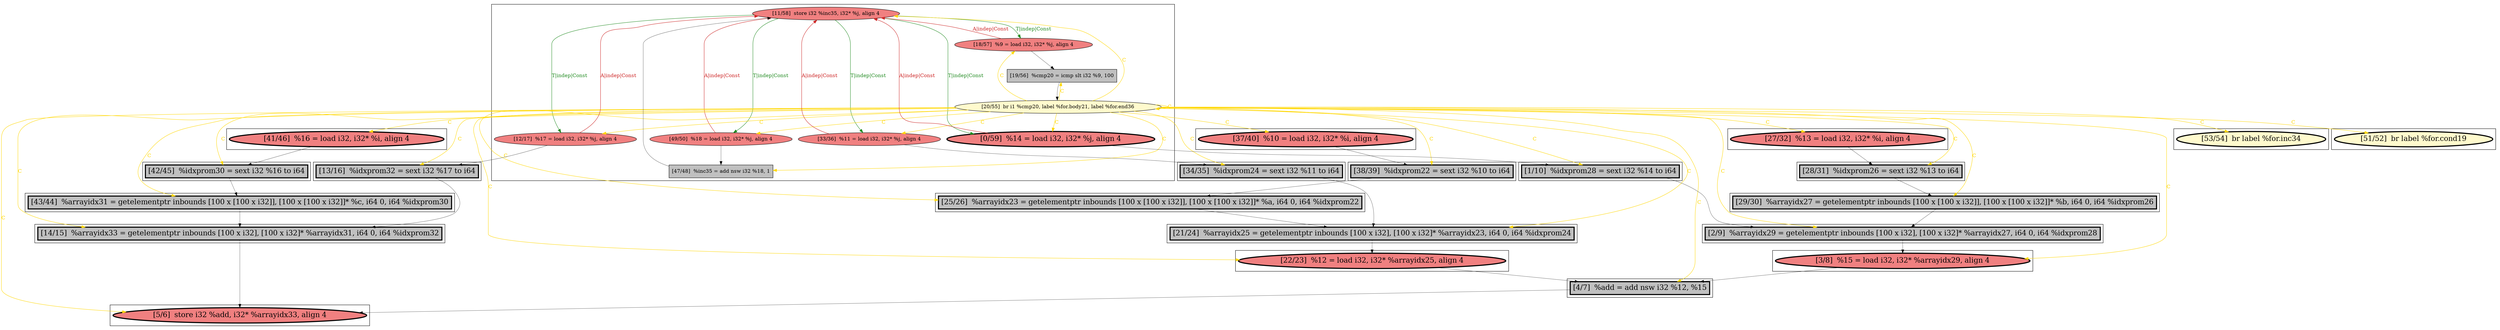 
digraph G {



node1660->node1664 [style=solid,color=forestgreen,label="T|indep|Const",penwidth=1.0,fontcolor=forestgreen ]
node1664->node1660 [style=solid,color=firebrick3,label="A|indep|Const",penwidth=1.0,fontcolor=firebrick3 ]
node1665->node1667 [style=solid,color=gold,label="C",penwidth=1.0,fontcolor=gold ]
node1656->node1649 [style=solid,color=black,label="",penwidth=0.5,fontcolor=black ]
node1660->node1657 [style=solid,color=forestgreen,label="T|indep|Const",penwidth=1.0,fontcolor=forestgreen ]
node1672->node1650 [style=solid,color=black,label="",penwidth=0.5,fontcolor=black ]
node1664->node1658 [style=solid,color=black,label="",penwidth=0.5,fontcolor=black ]
node1665->node1671 [style=solid,color=gold,label="C",penwidth=1.0,fontcolor=gold ]
node1665->node1664 [style=solid,color=gold,label="C",penwidth=1.0,fontcolor=gold ]
node1665->node1672 [style=solid,color=gold,label="C",penwidth=1.0,fontcolor=gold ]
node1669->node1667 [style=solid,color=black,label="",penwidth=0.5,fontcolor=black ]
node1671->node1655 [style=solid,color=black,label="",penwidth=0.5,fontcolor=black ]
node1665->node1665 [style=solid,color=gold,label="C",penwidth=1.0,fontcolor=gold ]
node1663->node1648 [style=solid,color=black,label="",penwidth=0.5,fontcolor=black ]
node1662->node1661 [style=solid,color=black,label="",penwidth=0.5,fontcolor=black ]
node1665->node1647 [style=solid,color=gold,label="C",penwidth=1.0,fontcolor=gold ]
node1649->node1645 [style=solid,color=black,label="",penwidth=0.5,fontcolor=black ]
node1655->node1673 [style=solid,color=black,label="",penwidth=0.5,fontcolor=black ]
node1657->node1651 [style=solid,color=black,label="",penwidth=0.5,fontcolor=black ]
node1646->node1645 [style=solid,color=black,label="",penwidth=0.5,fontcolor=black ]
node1660->node1663 [style=solid,color=forestgreen,label="T|indep|Const",penwidth=1.0,fontcolor=forestgreen ]
node1673->node1653 [style=solid,color=black,label="",penwidth=0.5,fontcolor=black ]
node1665->node1663 [style=solid,color=gold,label="C",penwidth=1.0,fontcolor=gold ]
node1665->node1648 [style=solid,color=gold,label="C",penwidth=1.0,fontcolor=gold ]
node1665->node1654 [style=solid,color=gold,label="C",penwidth=1.0,fontcolor=gold ]
node1665->node1670 [style=solid,color=gold,label="C",penwidth=1.0,fontcolor=gold ]
node1665->node1666 [style=solid,color=gold,label="C",penwidth=1.0,fontcolor=gold ]
node1666->node1646 [style=solid,color=black,label="",penwidth=0.5,fontcolor=black ]
node1659->node1660 [style=solid,color=firebrick3,label="A|indep|Const",penwidth=1.0,fontcolor=firebrick3 ]
node1665->node1650 [style=solid,color=gold,label="C",penwidth=1.0,fontcolor=gold ]
node1665->node1645 [style=solid,color=gold,label="C",penwidth=1.0,fontcolor=gold ]
node1661->node1665 [style=solid,color=black,label="",penwidth=0.5,fontcolor=black ]
node1658->node1660 [style=solid,color=black,label="",penwidth=0.5,fontcolor=black ]
node1665->node1668 [style=solid,color=gold,label="C",penwidth=1.0,fontcolor=gold ]
node1665->node1651 [style=solid,color=gold,label="C",penwidth=1.0,fontcolor=gold ]
node1654->node1674 [style=solid,color=black,label="",penwidth=0.5,fontcolor=black ]
node1648->node1653 [style=solid,color=black,label="",penwidth=0.5,fontcolor=black ]
node1665->node1649 [style=solid,color=gold,label="C",penwidth=1.0,fontcolor=gold ]
node1665->node1662 [style=solid,color=gold,label="C",penwidth=1.0,fontcolor=gold ]
node1665->node1673 [style=solid,color=gold,label="C",penwidth=1.0,fontcolor=gold ]
node1665->node1656 [style=solid,color=gold,label="C",penwidth=1.0,fontcolor=gold ]
node1665->node1655 [style=solid,color=gold,label="C",penwidth=1.0,fontcolor=gold ]
node1665->node1657 [style=solid,color=gold,label="C",penwidth=1.0,fontcolor=gold ]
node1674->node1666 [style=solid,color=black,label="",penwidth=0.5,fontcolor=black ]
node1665->node1652 [style=solid,color=gold,label="C",penwidth=1.0,fontcolor=gold ]
node1665->node1659 [style=solid,color=gold,label="C",penwidth=1.0,fontcolor=gold ]
node1665->node1658 [style=solid,color=gold,label="C",penwidth=1.0,fontcolor=gold ]
node1657->node1660 [style=solid,color=firebrick3,label="A|indep|Const",penwidth=1.0,fontcolor=firebrick3 ]
node1665->node1660 [style=solid,color=gold,label="C",penwidth=1.0,fontcolor=gold ]
node1665->node1653 [style=solid,color=gold,label="C",penwidth=1.0,fontcolor=gold ]
node1650->node1674 [style=solid,color=black,label="",penwidth=0.5,fontcolor=black ]
node1665->node1674 [style=solid,color=gold,label="C",penwidth=1.0,fontcolor=gold ]
node1659->node1654 [style=solid,color=black,label="",penwidth=0.5,fontcolor=black ]
node1667->node1656 [style=solid,color=black,label="",penwidth=0.5,fontcolor=black ]
node1665->node1661 [style=solid,color=gold,label="C",penwidth=1.0,fontcolor=gold ]
node1662->node1660 [style=solid,color=firebrick3,label="A|indep|Const",penwidth=1.0,fontcolor=firebrick3 ]
node1660->node1659 [style=solid,color=forestgreen,label="T|indep|Const",penwidth=1.0,fontcolor=forestgreen ]
node1653->node1647 [style=solid,color=black,label="",penwidth=0.5,fontcolor=black ]
node1665->node1646 [style=solid,color=gold,label="C",penwidth=1.0,fontcolor=gold ]
node1660->node1662 [style=solid,color=forestgreen,label="T|indep|Const",penwidth=1.0,fontcolor=forestgreen ]
node1670->node1672 [style=solid,color=black,label="",penwidth=0.5,fontcolor=black ]
node1665->node1669 [style=solid,color=gold,label="C",penwidth=1.0,fontcolor=gold ]
node1647->node1646 [style=solid,color=black,label="",penwidth=0.5,fontcolor=black ]
node1651->node1649 [style=solid,color=black,label="",penwidth=0.5,fontcolor=black ]
node1663->node1660 [style=solid,color=firebrick3,label="A|indep|Const",penwidth=1.0,fontcolor=firebrick3 ]


subgraph cluster20 {


node1673 [penwidth=3.0,fontsize=20,fillcolor=grey,label="[29/30]  %arrayidx27 = getelementptr inbounds [100 x [100 x i32]], [100 x [100 x i32]]* %b, i64 0, i64 %idxprom26",shape=rectangle,style=filled ]



}

subgraph cluster18 {


node1671 [penwidth=3.0,fontsize=20,fillcolor=lightcoral,label="[27/32]  %13 = load i32, i32* %i, align 4",shape=ellipse,style=filled ]



}

subgraph cluster16 {


node1669 [penwidth=3.0,fontsize=20,fillcolor=lightcoral,label="[41/46]  %16 = load i32, i32* %i, align 4",shape=ellipse,style=filled ]



}

subgraph cluster17 {


node1670 [penwidth=3.0,fontsize=20,fillcolor=lightcoral,label="[37/40]  %10 = load i32, i32* %i, align 4",shape=ellipse,style=filled ]



}

subgraph cluster4 {


node1649 [penwidth=3.0,fontsize=20,fillcolor=grey,label="[14/15]  %arrayidx33 = getelementptr inbounds [100 x i32], [100 x i32]* %arrayidx31, i64 0, i64 %idxprom32",shape=rectangle,style=filled ]



}

subgraph cluster3 {


node1648 [penwidth=3.0,fontsize=20,fillcolor=grey,label="[1/10]  %idxprom28 = sext i32 %14 to i64",shape=rectangle,style=filled ]



}

subgraph cluster2 {


node1647 [penwidth=3.0,fontsize=20,fillcolor=lightcoral,label="[3/8]  %15 = load i32, i32* %arrayidx29, align 4",shape=ellipse,style=filled ]



}

subgraph cluster1 {


node1646 [penwidth=3.0,fontsize=20,fillcolor=grey,label="[4/7]  %add = add nsw i32 %12, %15",shape=rectangle,style=filled ]



}

subgraph cluster12 {


node1663 [penwidth=3.0,fontsize=20,fillcolor=lightcoral,label="[0/59]  %14 = load i32, i32* %j, align 4",shape=ellipse,style=filled ]
node1658 [fillcolor=grey,label="[47/48]  %inc35 = add nsw i32 %18, 1",shape=rectangle,style=filled ]
node1657 [fillcolor=lightcoral,label="[12/17]  %17 = load i32, i32* %j, align 4",shape=ellipse,style=filled ]
node1665 [fillcolor=lemonchiffon,label="[20/55]  br i1 %cmp20, label %for.body21, label %for.end36",shape=ellipse,style=filled ]
node1660 [fillcolor=lightcoral,label="[11/58]  store i32 %inc35, i32* %j, align 4",shape=ellipse,style=filled ]
node1664 [fillcolor=lightcoral,label="[49/50]  %18 = load i32, i32* %j, align 4",shape=ellipse,style=filled ]
node1661 [fillcolor=grey,label="[19/56]  %cmp20 = icmp slt i32 %9, 100",shape=rectangle,style=filled ]
node1659 [fillcolor=lightcoral,label="[33/36]  %11 = load i32, i32* %j, align 4",shape=ellipse,style=filled ]
node1662 [fillcolor=lightcoral,label="[18/57]  %9 = load i32, i32* %j, align 4",shape=ellipse,style=filled ]



}

subgraph cluster5 {


node1650 [penwidth=3.0,fontsize=20,fillcolor=grey,label="[25/26]  %arrayidx23 = getelementptr inbounds [100 x [100 x i32]], [100 x [100 x i32]]* %a, i64 0, i64 %idxprom22",shape=rectangle,style=filled ]



}

subgraph cluster0 {


node1645 [penwidth=3.0,fontsize=20,fillcolor=lightcoral,label="[5/6]  store i32 %add, i32* %arrayidx33, align 4",shape=ellipse,style=filled ]



}

subgraph cluster6 {


node1651 [penwidth=3.0,fontsize=20,fillcolor=grey,label="[13/16]  %idxprom32 = sext i32 %17 to i64",shape=rectangle,style=filled ]



}

subgraph cluster14 {


node1667 [penwidth=3.0,fontsize=20,fillcolor=grey,label="[42/45]  %idxprom30 = sext i32 %16 to i64",shape=rectangle,style=filled ]



}

subgraph cluster7 {


node1652 [penwidth=3.0,fontsize=20,fillcolor=lemonchiffon,label="[51/52]  br label %for.cond19",shape=ellipse,style=filled ]



}

subgraph cluster8 {


node1653 [penwidth=3.0,fontsize=20,fillcolor=grey,label="[2/9]  %arrayidx29 = getelementptr inbounds [100 x i32], [100 x i32]* %arrayidx27, i64 0, i64 %idxprom28",shape=rectangle,style=filled ]



}

subgraph cluster21 {


node1674 [penwidth=3.0,fontsize=20,fillcolor=grey,label="[21/24]  %arrayidx25 = getelementptr inbounds [100 x i32], [100 x i32]* %arrayidx23, i64 0, i64 %idxprom24",shape=rectangle,style=filled ]



}

subgraph cluster9 {


node1654 [penwidth=3.0,fontsize=20,fillcolor=grey,label="[34/35]  %idxprom24 = sext i32 %11 to i64",shape=rectangle,style=filled ]



}

subgraph cluster19 {


node1672 [penwidth=3.0,fontsize=20,fillcolor=grey,label="[38/39]  %idxprom22 = sext i32 %10 to i64",shape=rectangle,style=filled ]



}

subgraph cluster10 {


node1655 [penwidth=3.0,fontsize=20,fillcolor=grey,label="[28/31]  %idxprom26 = sext i32 %13 to i64",shape=rectangle,style=filled ]



}

subgraph cluster11 {


node1656 [penwidth=3.0,fontsize=20,fillcolor=grey,label="[43/44]  %arrayidx31 = getelementptr inbounds [100 x [100 x i32]], [100 x [100 x i32]]* %c, i64 0, i64 %idxprom30",shape=rectangle,style=filled ]



}

subgraph cluster13 {


node1666 [penwidth=3.0,fontsize=20,fillcolor=lightcoral,label="[22/23]  %12 = load i32, i32* %arrayidx25, align 4",shape=ellipse,style=filled ]



}

subgraph cluster15 {


node1668 [penwidth=3.0,fontsize=20,fillcolor=lemonchiffon,label="[53/54]  br label %for.inc34",shape=ellipse,style=filled ]



}

}
